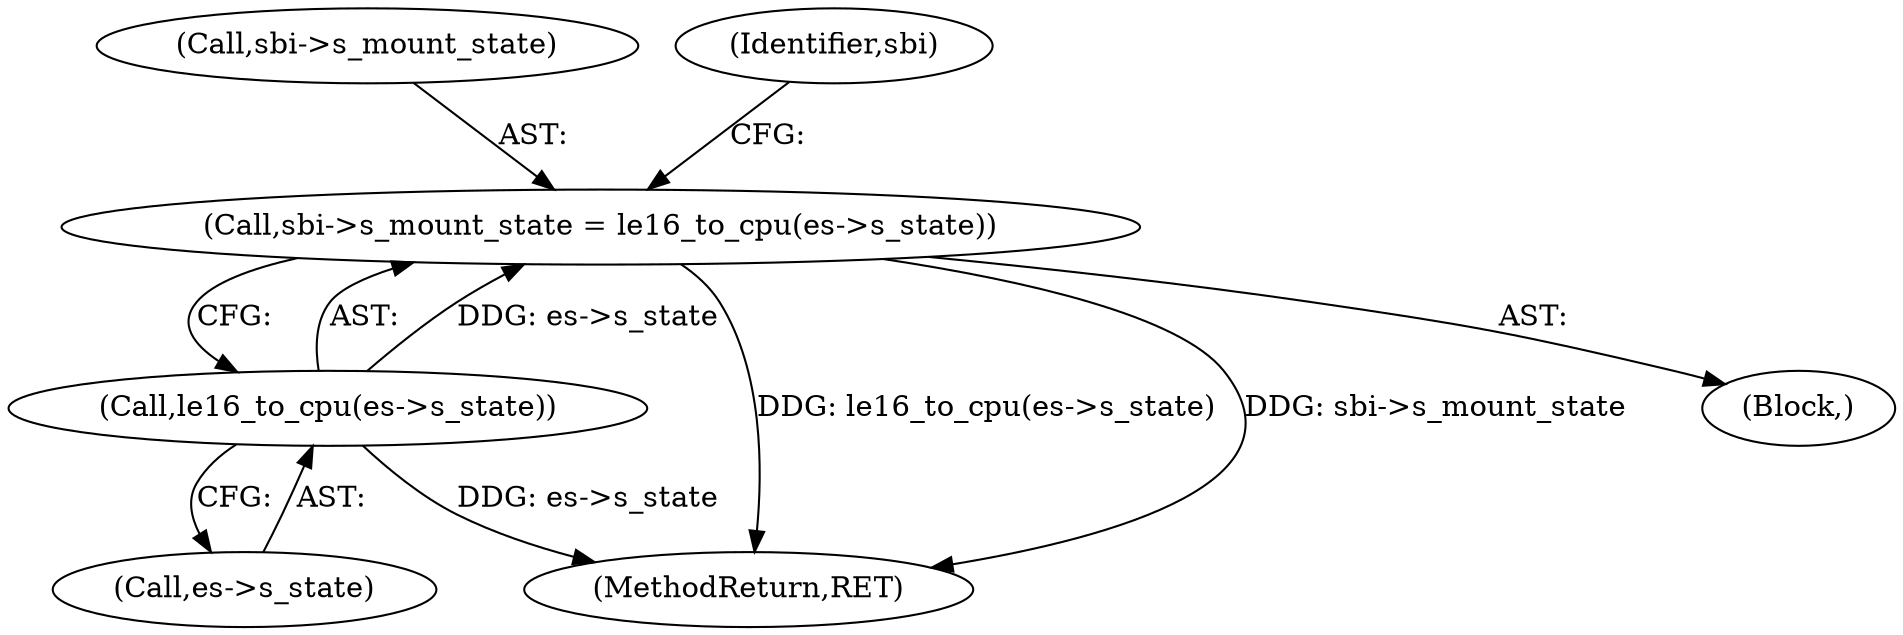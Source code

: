 digraph "0_linux_0449641130f5652b344ef6fa39fa019d7e94660a@pointer" {
"1000929" [label="(Call,sbi->s_mount_state = le16_to_cpu(es->s_state))"];
"1000933" [label="(Call,le16_to_cpu(es->s_state))"];
"1002227" [label="(MethodReturn,RET)"];
"1000929" [label="(Call,sbi->s_mount_state = le16_to_cpu(es->s_state))"];
"1000933" [label="(Call,le16_to_cpu(es->s_state))"];
"1000930" [label="(Call,sbi->s_mount_state)"];
"1000939" [label="(Identifier,sbi)"];
"1000934" [label="(Call,es->s_state)"];
"1000124" [label="(Block,)"];
"1000929" -> "1000124"  [label="AST: "];
"1000929" -> "1000933"  [label="CFG: "];
"1000930" -> "1000929"  [label="AST: "];
"1000933" -> "1000929"  [label="AST: "];
"1000939" -> "1000929"  [label="CFG: "];
"1000929" -> "1002227"  [label="DDG: le16_to_cpu(es->s_state)"];
"1000929" -> "1002227"  [label="DDG: sbi->s_mount_state"];
"1000933" -> "1000929"  [label="DDG: es->s_state"];
"1000933" -> "1000934"  [label="CFG: "];
"1000934" -> "1000933"  [label="AST: "];
"1000933" -> "1002227"  [label="DDG: es->s_state"];
}
